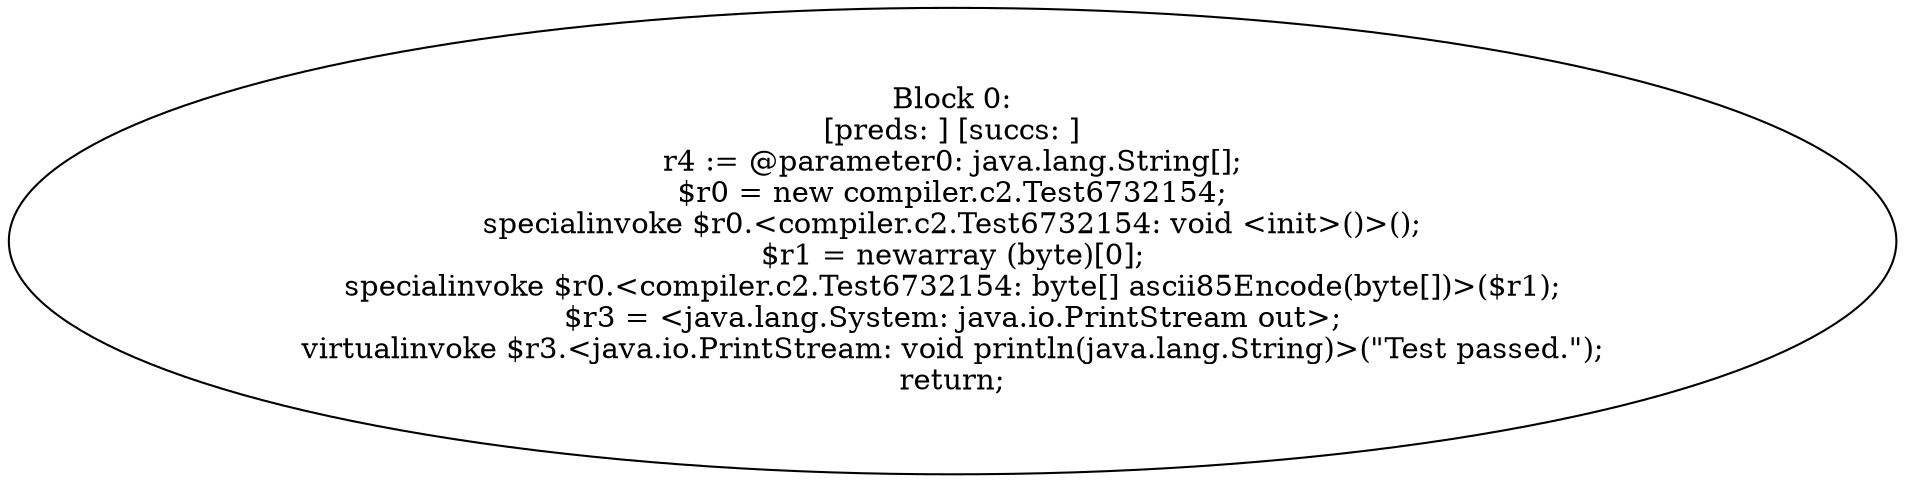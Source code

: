 digraph "unitGraph" {
    "Block 0:
[preds: ] [succs: ]
r4 := @parameter0: java.lang.String[];
$r0 = new compiler.c2.Test6732154;
specialinvoke $r0.<compiler.c2.Test6732154: void <init>()>();
$r1 = newarray (byte)[0];
specialinvoke $r0.<compiler.c2.Test6732154: byte[] ascii85Encode(byte[])>($r1);
$r3 = <java.lang.System: java.io.PrintStream out>;
virtualinvoke $r3.<java.io.PrintStream: void println(java.lang.String)>(\"Test passed.\");
return;
"
}
